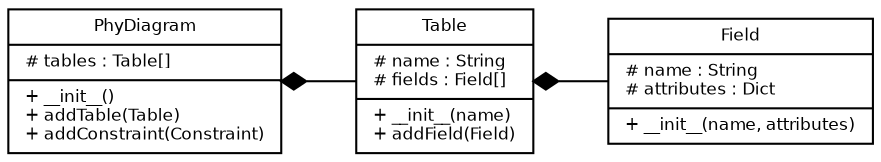 digraph ER_Rep {
    graph [rankdir = "RL"];
    fontname = "Bitstream Vera Sans"
    fontsize = 8

    node [
        fontname = "Bitstream Vera Sans"
        fontsize = 8
        shape = "record"
    ]

    edge [
        fontname = "Bitstream Vera Sans"
        fontsize = 8
    ]
    
    PhyDiagram[
        label="PhyDiagram|\
# tables : Table[]\l|\
+ __init__()\l\
+ addTable(Table)\l\
+ addConstraint(Constraint)\l"
    ]
    
    Table[
        label="Table|\
# name : String\l\
# fields : Field[]\l|\
+ __init__(name)\l\
+ addField(Field)\l"
    ]
    
    Field[
        label="Field|\
# name : String\l\
# attributes : Dict\l|\
+ __init__(name, attributes)\l"
    ]


    Field -> Table -> PhyDiagram [arrowhead=diamond, headport=e, tailport=w]
}
